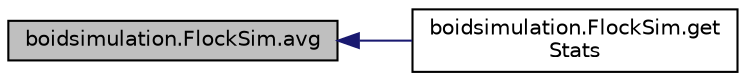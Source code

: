 digraph "boidsimulation.FlockSim.avg"
{
  edge [fontname="Helvetica",fontsize="10",labelfontname="Helvetica",labelfontsize="10"];
  node [fontname="Helvetica",fontsize="10",shape=record];
  rankdir="LR";
  Node1 [label="boidsimulation.FlockSim.avg",height=0.2,width=0.4,color="black", fillcolor="grey75", style="filled" fontcolor="black"];
  Node1 -> Node2 [dir="back",color="midnightblue",fontsize="10",style="solid",fontname="Helvetica"];
  Node2 [label="boidsimulation.FlockSim.get\lStats",height=0.2,width=0.4,color="black", fillcolor="white", style="filled",URL="$classboidsimulation_1_1FlockSim.html#ae638beb355d9d953fe51e087ff1e6e94",tooltip="Gets runtime statistics about the simulation and writes it to a file. "];
}
